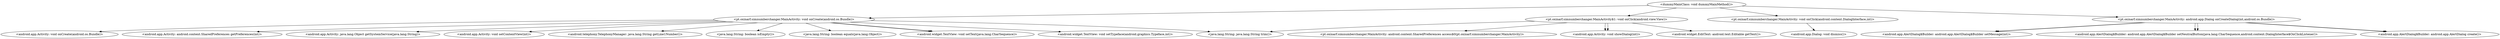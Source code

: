digraph "callgraph" {
    "<dummyMainClass: void dummyMainMethod()>"
    "<pt.oxinarf.simnumberchanger.MainActivity: void onCreate(android.os.Bundle)>"
    "<dummyMainClass: void dummyMainMethod()>"->"<pt.oxinarf.simnumberchanger.MainActivity: void onCreate(android.os.Bundle)>";
    "<pt.oxinarf.simnumberchanger.MainActivity: void onClick(android.content.DialogInterface,int)>"
    "<dummyMainClass: void dummyMainMethod()>"->"<pt.oxinarf.simnumberchanger.MainActivity: void onClick(android.content.DialogInterface,int)>";
    "<pt.oxinarf.simnumberchanger.MainActivity: android.app.Dialog onCreateDialog(int,android.os.Bundle)>"
    "<dummyMainClass: void dummyMainMethod()>"->"<pt.oxinarf.simnumberchanger.MainActivity: android.app.Dialog onCreateDialog(int,android.os.Bundle)>";
    "<pt.oxinarf.simnumberchanger.MainActivity$1: void onClick(android.view.View)>"
    "<dummyMainClass: void dummyMainMethod()>"->"<pt.oxinarf.simnumberchanger.MainActivity$1: void onClick(android.view.View)>";
    "<pt.oxinarf.simnumberchanger.MainActivity: android.content.SharedPreferences access$0(pt.oxinarf.simnumberchanger.MainActivity)>"
    "<pt.oxinarf.simnumberchanger.MainActivity$1: void onClick(android.view.View)>"->"<pt.oxinarf.simnumberchanger.MainActivity: android.content.SharedPreferences access$0(pt.oxinarf.simnumberchanger.MainActivity)>";
    "<android.app.Activity: void onCreate(android.os.Bundle)>"
    "<pt.oxinarf.simnumberchanger.MainActivity: void onCreate(android.os.Bundle)>"->"<android.app.Activity: void onCreate(android.os.Bundle)>";
    "<android.app.Activity: android.content.SharedPreferences getPreferences(int)>"
    "<pt.oxinarf.simnumberchanger.MainActivity: void onCreate(android.os.Bundle)>"->"<android.app.Activity: android.content.SharedPreferences getPreferences(int)>";
    "<android.app.Activity: java.lang.Object getSystemService(java.lang.String)>"
    "<pt.oxinarf.simnumberchanger.MainActivity: void onCreate(android.os.Bundle)>"->"<android.app.Activity: java.lang.Object getSystemService(java.lang.String)>";
    "<android.app.Activity: void setContentView(int)>"
    "<pt.oxinarf.simnumberchanger.MainActivity: void onCreate(android.os.Bundle)>"->"<android.app.Activity: void setContentView(int)>";
    "<android.telephony.TelephonyManager: java.lang.String getLine1Number()>"
    "<pt.oxinarf.simnumberchanger.MainActivity: void onCreate(android.os.Bundle)>"->"<android.telephony.TelephonyManager: java.lang.String getLine1Number()>";
    "<java.lang.String: boolean isEmpty()>"
    "<pt.oxinarf.simnumberchanger.MainActivity: void onCreate(android.os.Bundle)>"->"<java.lang.String: boolean isEmpty()>";
    "<java.lang.String: java.lang.String trim()>"
    "<pt.oxinarf.simnumberchanger.MainActivity: void onCreate(android.os.Bundle)>"->"<java.lang.String: java.lang.String trim()>";
    "<java.lang.String: boolean equals(java.lang.Object)>"
    "<pt.oxinarf.simnumberchanger.MainActivity: void onCreate(android.os.Bundle)>"->"<java.lang.String: boolean equals(java.lang.Object)>";
    "<android.widget.TextView: void setText(java.lang.CharSequence)>"
    "<pt.oxinarf.simnumberchanger.MainActivity: void onCreate(android.os.Bundle)>"->"<android.widget.TextView: void setText(java.lang.CharSequence)>";
    "<android.widget.TextView: void setTypeface(android.graphics.Typeface,int)>"
    "<pt.oxinarf.simnumberchanger.MainActivity: void onCreate(android.os.Bundle)>"->"<android.widget.TextView: void setTypeface(android.graphics.Typeface,int)>";
    "<pt.oxinarf.simnumberchanger.MainActivity: void onCreate(android.os.Bundle)>"->"<android.widget.TextView: void setText(java.lang.CharSequence)>";
    "<android.app.Dialog: void dismiss()>"
    "<pt.oxinarf.simnumberchanger.MainActivity: void onClick(android.content.DialogInterface,int)>"->"<android.app.Dialog: void dismiss()>";
    "<android.app.AlertDialog$Builder: android.app.AlertDialog$Builder setMessage(int)>"
    "<pt.oxinarf.simnumberchanger.MainActivity: android.app.Dialog onCreateDialog(int,android.os.Bundle)>"->"<android.app.AlertDialog$Builder: android.app.AlertDialog$Builder setMessage(int)>";
    "<android.app.AlertDialog$Builder: android.app.AlertDialog$Builder setNeutralButton(java.lang.CharSequence,android.content.DialogInterface$OnClickListener)>"
    "<pt.oxinarf.simnumberchanger.MainActivity: android.app.Dialog onCreateDialog(int,android.os.Bundle)>"->"<android.app.AlertDialog$Builder: android.app.AlertDialog$Builder setNeutralButton(java.lang.CharSequence,android.content.DialogInterface$OnClickListener)>";
    "<android.app.AlertDialog$Builder: android.app.AlertDialog create()>"
    "<pt.oxinarf.simnumberchanger.MainActivity: android.app.Dialog onCreateDialog(int,android.os.Bundle)>"->"<android.app.AlertDialog$Builder: android.app.AlertDialog create()>";
    "<pt.oxinarf.simnumberchanger.MainActivity: android.app.Dialog onCreateDialog(int,android.os.Bundle)>"->"<android.app.AlertDialog$Builder: android.app.AlertDialog$Builder setMessage(int)>";
    "<pt.oxinarf.simnumberchanger.MainActivity: android.app.Dialog onCreateDialog(int,android.os.Bundle)>"->"<android.app.AlertDialog$Builder: android.app.AlertDialog$Builder setNeutralButton(java.lang.CharSequence,android.content.DialogInterface$OnClickListener)>";
    "<pt.oxinarf.simnumberchanger.MainActivity: android.app.Dialog onCreateDialog(int,android.os.Bundle)>"->"<android.app.AlertDialog$Builder: android.app.AlertDialog create()>";
    "<android.app.Activity: void showDialog(int)>"
    "<pt.oxinarf.simnumberchanger.MainActivity$1: void onClick(android.view.View)>"->"<android.app.Activity: void showDialog(int)>";
    "<pt.oxinarf.simnumberchanger.MainActivity$1: void onClick(android.view.View)>"->"<android.app.Activity: void showDialog(int)>";
    "<android.widget.EditText: android.text.Editable getText()>"
    "<pt.oxinarf.simnumberchanger.MainActivity$1: void onClick(android.view.View)>"->"<android.widget.EditText: android.text.Editable getText()>";
    "<pt.oxinarf.simnumberchanger.MainActivity$1: void onClick(android.view.View)>"->"<java.lang.String: java.lang.String trim()>";
}
